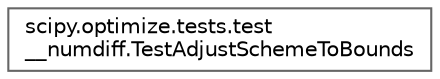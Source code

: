 digraph "Graphical Class Hierarchy"
{
 // LATEX_PDF_SIZE
  bgcolor="transparent";
  edge [fontname=Helvetica,fontsize=10,labelfontname=Helvetica,labelfontsize=10];
  node [fontname=Helvetica,fontsize=10,shape=box,height=0.2,width=0.4];
  rankdir="LR";
  Node0 [id="Node000000",label="scipy.optimize.tests.test\l__numdiff.TestAdjustSchemeToBounds",height=0.2,width=0.4,color="grey40", fillcolor="white", style="filled",URL="$d0/d5d/classscipy_1_1optimize_1_1tests_1_1test____numdiff_1_1TestAdjustSchemeToBounds.html",tooltip=" "];
}
